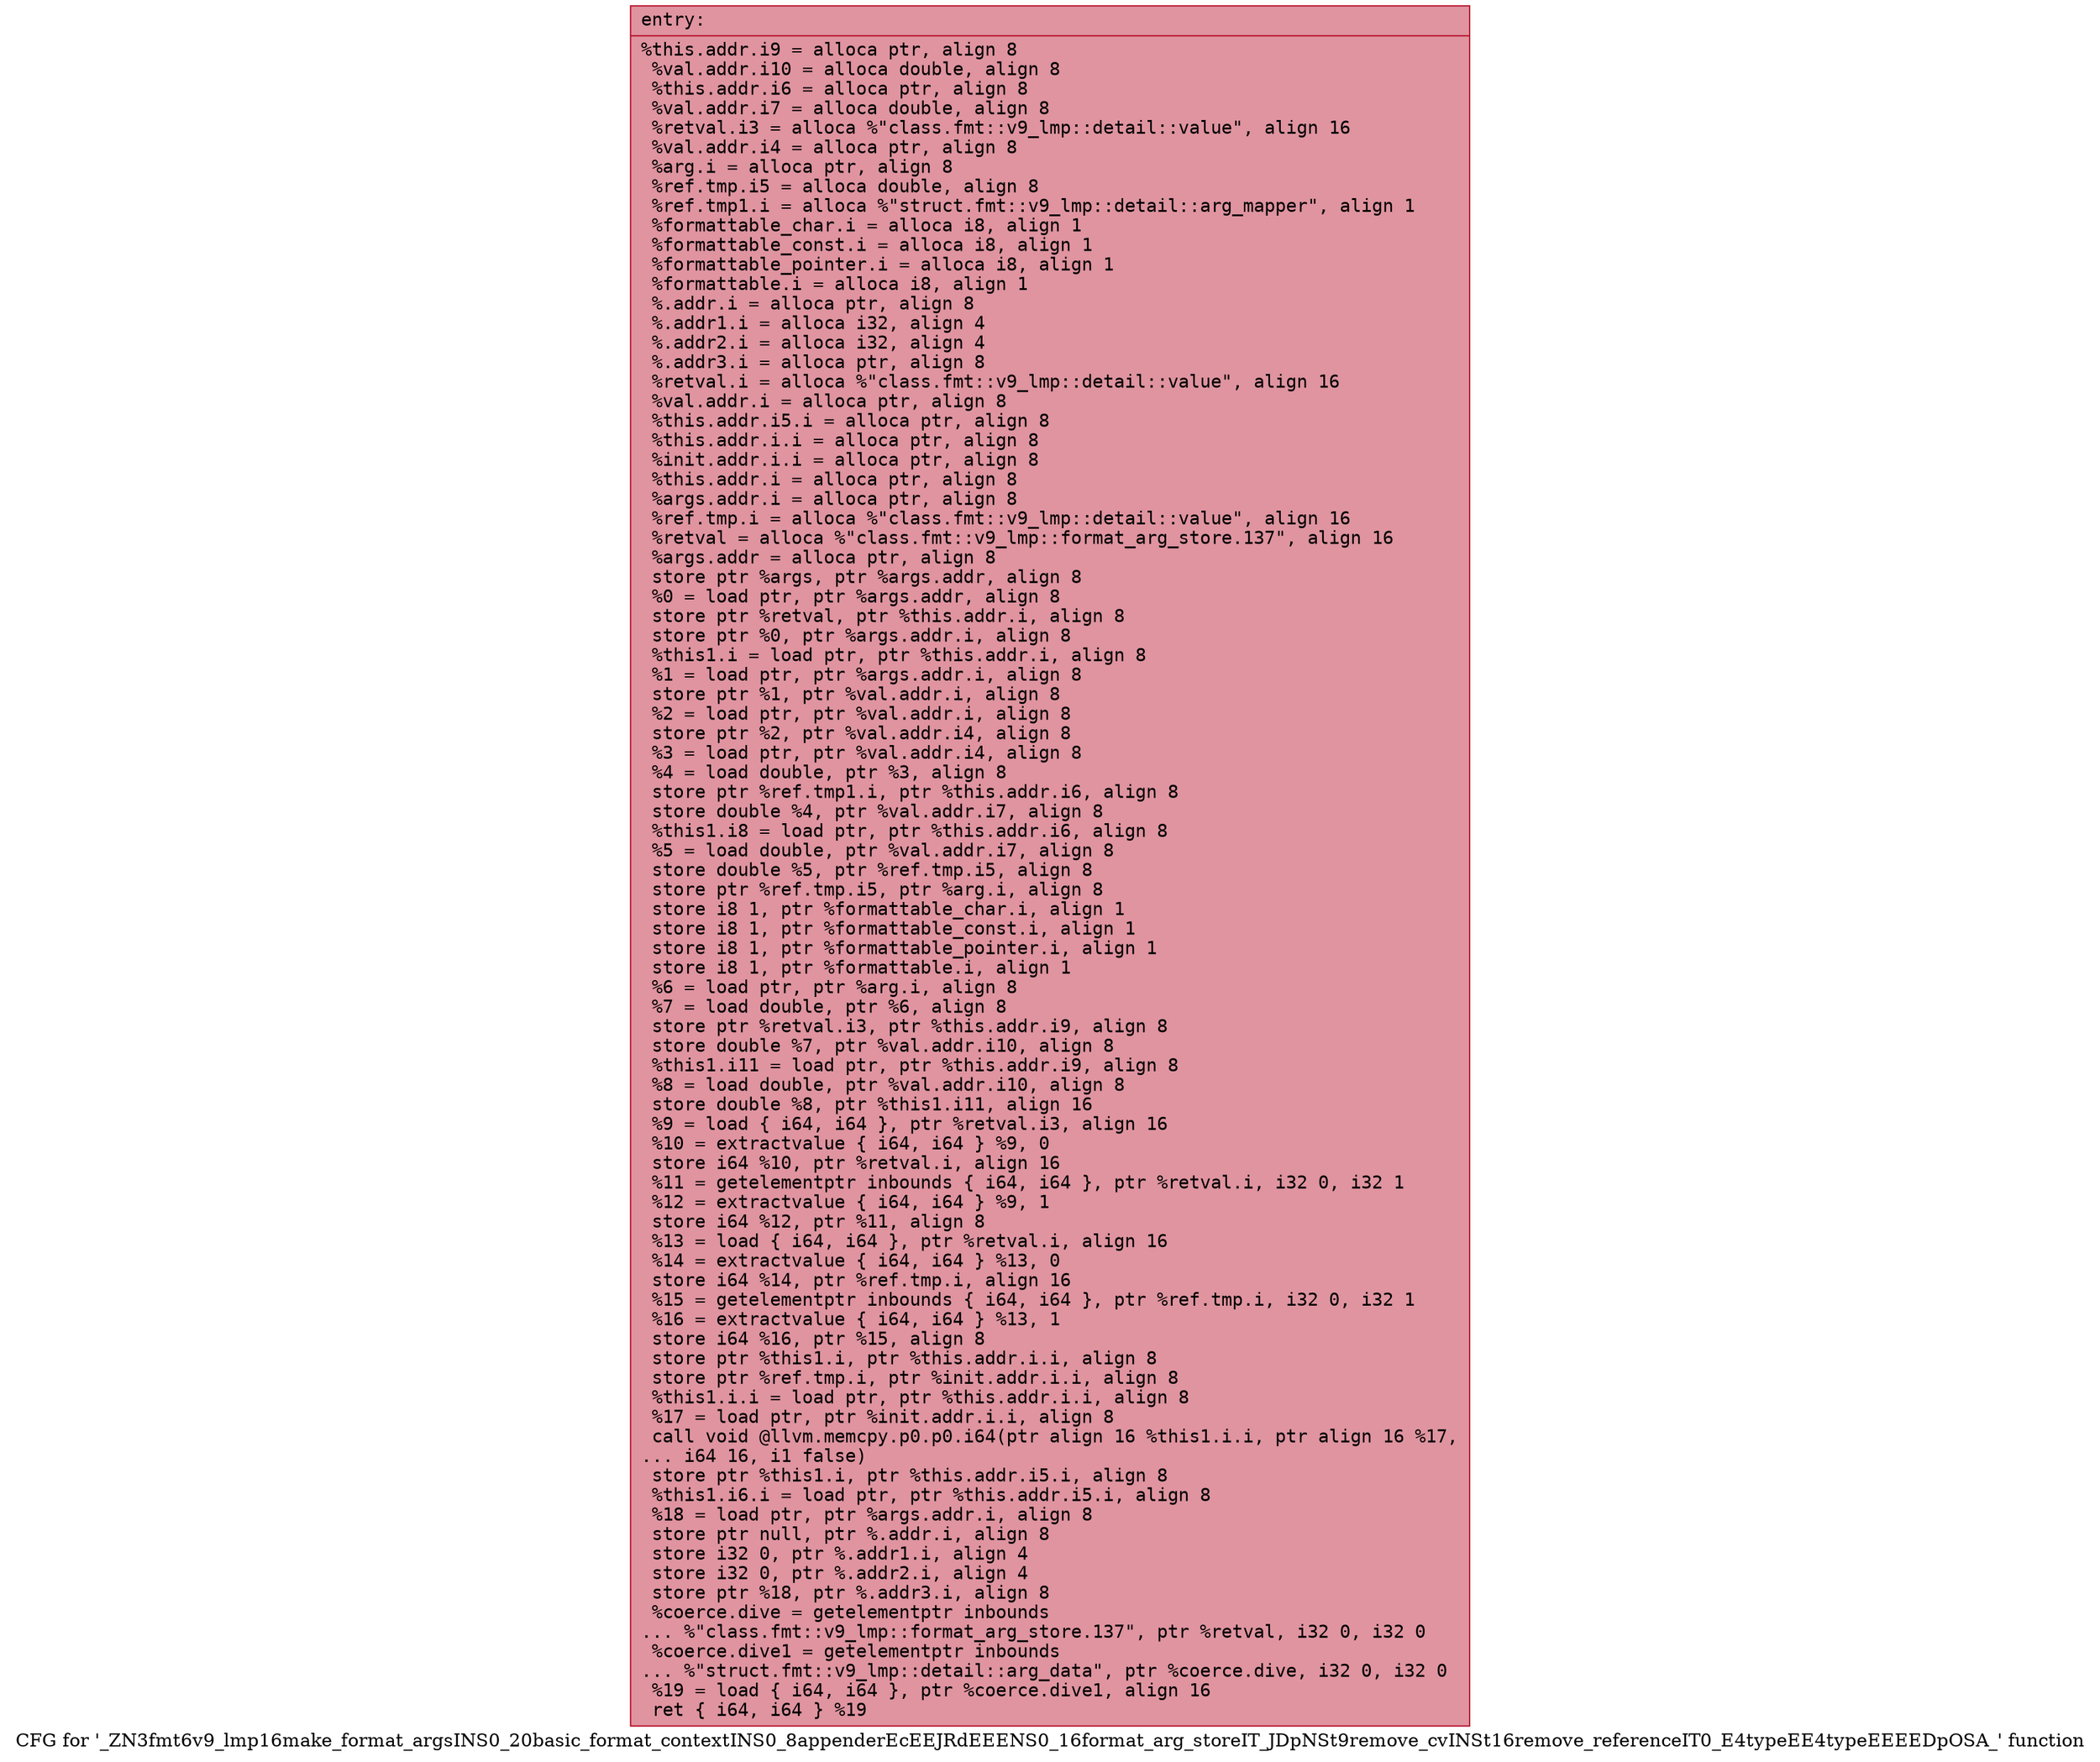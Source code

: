 digraph "CFG for '_ZN3fmt6v9_lmp16make_format_argsINS0_20basic_format_contextINS0_8appenderEcEEJRdEEENS0_16format_arg_storeIT_JDpNSt9remove_cvINSt16remove_referenceIT0_E4typeEE4typeEEEEDpOSA_' function" {
	label="CFG for '_ZN3fmt6v9_lmp16make_format_argsINS0_20basic_format_contextINS0_8appenderEcEEJRdEEENS0_16format_arg_storeIT_JDpNSt9remove_cvINSt16remove_referenceIT0_E4typeEE4typeEEEEDpOSA_' function";

	Node0x556bfed4d1b0 [shape=record,color="#b70d28ff", style=filled, fillcolor="#b70d2870" fontname="Courier",label="{entry:\l|  %this.addr.i9 = alloca ptr, align 8\l  %val.addr.i10 = alloca double, align 8\l  %this.addr.i6 = alloca ptr, align 8\l  %val.addr.i7 = alloca double, align 8\l  %retval.i3 = alloca %\"class.fmt::v9_lmp::detail::value\", align 16\l  %val.addr.i4 = alloca ptr, align 8\l  %arg.i = alloca ptr, align 8\l  %ref.tmp.i5 = alloca double, align 8\l  %ref.tmp1.i = alloca %\"struct.fmt::v9_lmp::detail::arg_mapper\", align 1\l  %formattable_char.i = alloca i8, align 1\l  %formattable_const.i = alloca i8, align 1\l  %formattable_pointer.i = alloca i8, align 1\l  %formattable.i = alloca i8, align 1\l  %.addr.i = alloca ptr, align 8\l  %.addr1.i = alloca i32, align 4\l  %.addr2.i = alloca i32, align 4\l  %.addr3.i = alloca ptr, align 8\l  %retval.i = alloca %\"class.fmt::v9_lmp::detail::value\", align 16\l  %val.addr.i = alloca ptr, align 8\l  %this.addr.i5.i = alloca ptr, align 8\l  %this.addr.i.i = alloca ptr, align 8\l  %init.addr.i.i = alloca ptr, align 8\l  %this.addr.i = alloca ptr, align 8\l  %args.addr.i = alloca ptr, align 8\l  %ref.tmp.i = alloca %\"class.fmt::v9_lmp::detail::value\", align 16\l  %retval = alloca %\"class.fmt::v9_lmp::format_arg_store.137\", align 16\l  %args.addr = alloca ptr, align 8\l  store ptr %args, ptr %args.addr, align 8\l  %0 = load ptr, ptr %args.addr, align 8\l  store ptr %retval, ptr %this.addr.i, align 8\l  store ptr %0, ptr %args.addr.i, align 8\l  %this1.i = load ptr, ptr %this.addr.i, align 8\l  %1 = load ptr, ptr %args.addr.i, align 8\l  store ptr %1, ptr %val.addr.i, align 8\l  %2 = load ptr, ptr %val.addr.i, align 8\l  store ptr %2, ptr %val.addr.i4, align 8\l  %3 = load ptr, ptr %val.addr.i4, align 8\l  %4 = load double, ptr %3, align 8\l  store ptr %ref.tmp1.i, ptr %this.addr.i6, align 8\l  store double %4, ptr %val.addr.i7, align 8\l  %this1.i8 = load ptr, ptr %this.addr.i6, align 8\l  %5 = load double, ptr %val.addr.i7, align 8\l  store double %5, ptr %ref.tmp.i5, align 8\l  store ptr %ref.tmp.i5, ptr %arg.i, align 8\l  store i8 1, ptr %formattable_char.i, align 1\l  store i8 1, ptr %formattable_const.i, align 1\l  store i8 1, ptr %formattable_pointer.i, align 1\l  store i8 1, ptr %formattable.i, align 1\l  %6 = load ptr, ptr %arg.i, align 8\l  %7 = load double, ptr %6, align 8\l  store ptr %retval.i3, ptr %this.addr.i9, align 8\l  store double %7, ptr %val.addr.i10, align 8\l  %this1.i11 = load ptr, ptr %this.addr.i9, align 8\l  %8 = load double, ptr %val.addr.i10, align 8\l  store double %8, ptr %this1.i11, align 16\l  %9 = load \{ i64, i64 \}, ptr %retval.i3, align 16\l  %10 = extractvalue \{ i64, i64 \} %9, 0\l  store i64 %10, ptr %retval.i, align 16\l  %11 = getelementptr inbounds \{ i64, i64 \}, ptr %retval.i, i32 0, i32 1\l  %12 = extractvalue \{ i64, i64 \} %9, 1\l  store i64 %12, ptr %11, align 8\l  %13 = load \{ i64, i64 \}, ptr %retval.i, align 16\l  %14 = extractvalue \{ i64, i64 \} %13, 0\l  store i64 %14, ptr %ref.tmp.i, align 16\l  %15 = getelementptr inbounds \{ i64, i64 \}, ptr %ref.tmp.i, i32 0, i32 1\l  %16 = extractvalue \{ i64, i64 \} %13, 1\l  store i64 %16, ptr %15, align 8\l  store ptr %this1.i, ptr %this.addr.i.i, align 8\l  store ptr %ref.tmp.i, ptr %init.addr.i.i, align 8\l  %this1.i.i = load ptr, ptr %this.addr.i.i, align 8\l  %17 = load ptr, ptr %init.addr.i.i, align 8\l  call void @llvm.memcpy.p0.p0.i64(ptr align 16 %this1.i.i, ptr align 16 %17,\l... i64 16, i1 false)\l  store ptr %this1.i, ptr %this.addr.i5.i, align 8\l  %this1.i6.i = load ptr, ptr %this.addr.i5.i, align 8\l  %18 = load ptr, ptr %args.addr.i, align 8\l  store ptr null, ptr %.addr.i, align 8\l  store i32 0, ptr %.addr1.i, align 4\l  store i32 0, ptr %.addr2.i, align 4\l  store ptr %18, ptr %.addr3.i, align 8\l  %coerce.dive = getelementptr inbounds\l... %\"class.fmt::v9_lmp::format_arg_store.137\", ptr %retval, i32 0, i32 0\l  %coerce.dive1 = getelementptr inbounds\l... %\"struct.fmt::v9_lmp::detail::arg_data\", ptr %coerce.dive, i32 0, i32 0\l  %19 = load \{ i64, i64 \}, ptr %coerce.dive1, align 16\l  ret \{ i64, i64 \} %19\l}"];
}
